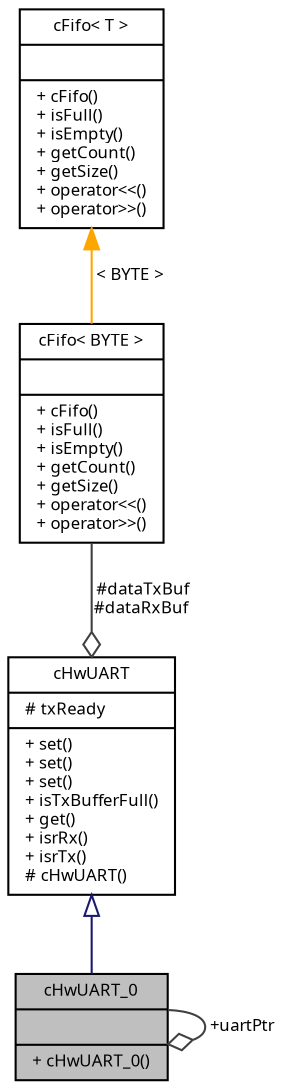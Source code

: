 digraph "cHwUART_0"
{
  edge [fontname="Sans",fontsize="8",labelfontname="Sans",labelfontsize="8"];
  node [fontname="Sans",fontsize="8",shape=record];
  Node1 [label="{cHwUART_0\n||+ cHwUART_0()\l}",height=0.2,width=0.4,color="black", fillcolor="grey75", style="filled", fontcolor="black"];
  Node2 -> Node1 [dir="back",color="midnightblue",fontsize="8",style="solid",arrowtail="onormal",fontname="Sans"];
  Node2 [label="{cHwUART\n|# txReady\l|+ set()\l+ set()\l+ set()\l+ isTxBufferFull()\l+ get()\l+ isrRx()\l+ isrTx()\l# cHwUART()\l}",height=0.2,width=0.4,color="black", fillcolor="white", style="filled",URL="$classc_hw_u_a_r_t.html",tooltip="Abstract class supporting the UART hardware. "];
  Node3 -> Node2 [color="grey25",fontsize="8",style="solid",label=" #dataTxBuf\n#dataRxBuf" ,arrowhead="odiamond",fontname="Sans"];
  Node3 [label="{cFifo\< BYTE \>\n||+ cFifo()\l+ isFull()\l+ isEmpty()\l+ getCount()\l+ getSize()\l+ operator\<\<()\l+ operator\>\>()\l}",height=0.2,width=0.4,color="black", fillcolor="white", style="filled",URL="$classc_fifo.html"];
  Node4 -> Node3 [dir="back",color="orange",fontsize="8",style="solid",label=" \< BYTE \>" ,fontname="Sans"];
  Node4 [label="{cFifo\< T \>\n||+ cFifo()\l+ isFull()\l+ isEmpty()\l+ getCount()\l+ getSize()\l+ operator\<\<()\l+ operator\>\>()\l}",height=0.2,width=0.4,color="black", fillcolor="white", style="filled",URL="$classc_fifo.html",tooltip="First-In-First-Out memory. "];
  Node1 -> Node1 [color="grey25",fontsize="8",style="solid",label=" +uartPtr" ,arrowhead="odiamond",fontname="Sans"];
}
